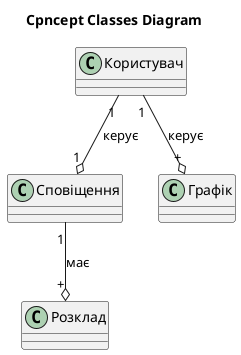 @startuml

title Cpncept Classes Diagram 

Class Користувач
Class Сповіщення
Class Розклад
Class Графік

Користувач"1" --o "1"Сповіщення: керує
Сповіщення"1" --o "+"Розклад: має
Користувач"1" --o "+"Графік: керує
@enduml

